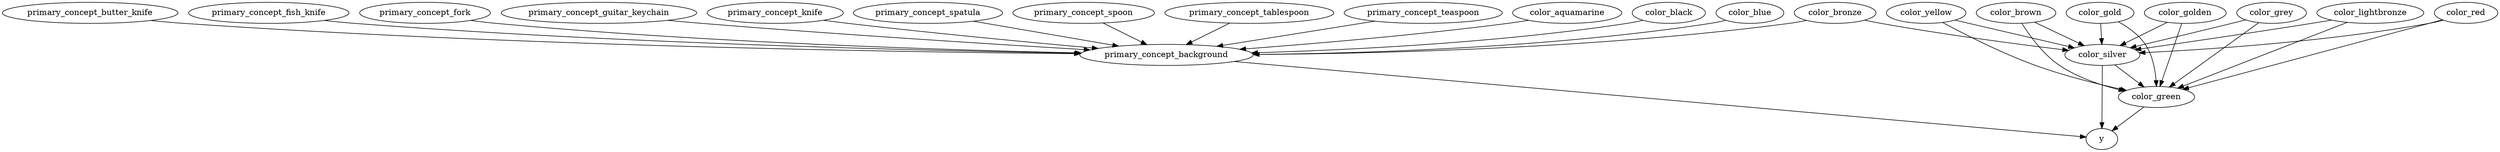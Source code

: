 strict digraph  {
primary_concept_background;
y;
color_green;
color_silver;
primary_concept_butter_knife;
primary_concept_fish_knife;
primary_concept_fork;
primary_concept_guitar_keychain;
primary_concept_knife;
primary_concept_spatula;
primary_concept_spoon;
primary_concept_tablespoon;
primary_concept_teaspoon;
color_aquamarine;
color_black;
color_blue;
color_bronze;
color_brown;
color_gold;
color_golden;
color_grey;
color_lightbronze;
color_red;
color_yellow;
primary_concept_background -> y;
color_green -> y;
color_silver -> y;
color_silver -> color_green;
primary_concept_butter_knife -> primary_concept_background;
primary_concept_fish_knife -> primary_concept_background;
primary_concept_fork -> primary_concept_background;
primary_concept_guitar_keychain -> primary_concept_background;
primary_concept_knife -> primary_concept_background;
primary_concept_spatula -> primary_concept_background;
primary_concept_spoon -> primary_concept_background;
primary_concept_tablespoon -> primary_concept_background;
primary_concept_teaspoon -> primary_concept_background;
color_aquamarine -> primary_concept_background;
color_black -> primary_concept_background;
color_blue -> primary_concept_background;
color_bronze -> primary_concept_background;
color_bronze -> color_silver;
color_brown -> color_green;
color_brown -> color_silver;
color_gold -> color_green;
color_gold -> color_silver;
color_golden -> color_green;
color_golden -> color_silver;
color_grey -> color_green;
color_grey -> color_silver;
color_lightbronze -> color_green;
color_lightbronze -> color_silver;
color_red -> color_green;
color_red -> color_silver;
color_yellow -> color_green;
color_yellow -> color_silver;
}
